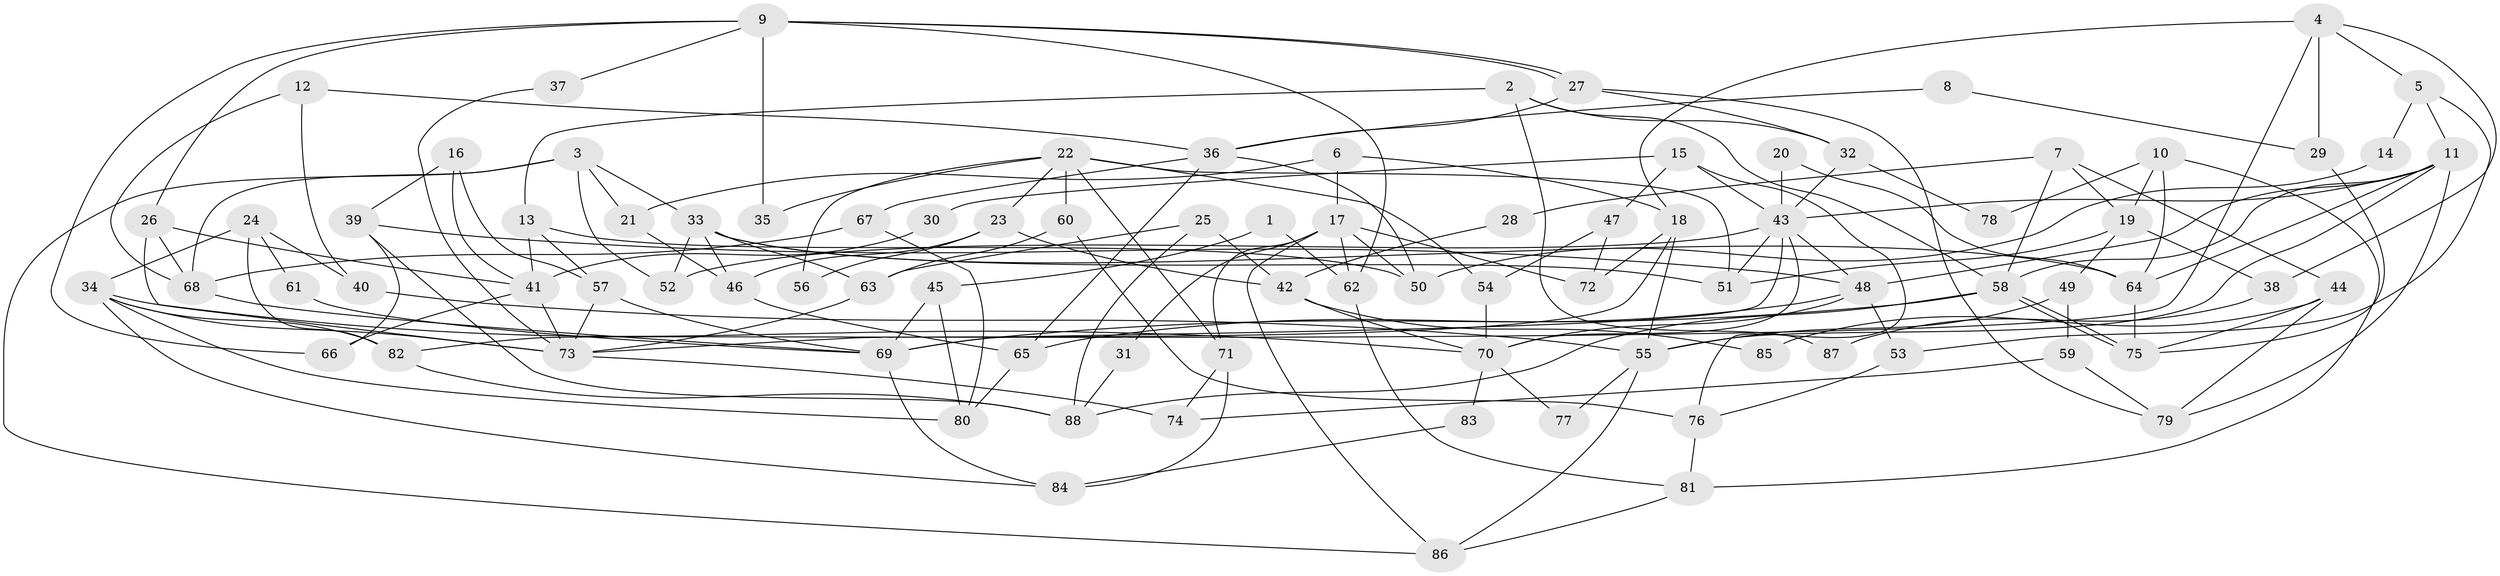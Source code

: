 // coarse degree distribution, {3: 0.17543859649122806, 6: 0.15789473684210525, 5: 0.12280701754385964, 4: 0.21052631578947367, 7: 0.12280701754385964, 9: 0.03508771929824561, 2: 0.10526315789473684, 8: 0.05263157894736842, 14: 0.017543859649122806}
// Generated by graph-tools (version 1.1) at 2025/23/03/03/25 07:23:59]
// undirected, 88 vertices, 176 edges
graph export_dot {
graph [start="1"]
  node [color=gray90,style=filled];
  1;
  2;
  3;
  4;
  5;
  6;
  7;
  8;
  9;
  10;
  11;
  12;
  13;
  14;
  15;
  16;
  17;
  18;
  19;
  20;
  21;
  22;
  23;
  24;
  25;
  26;
  27;
  28;
  29;
  30;
  31;
  32;
  33;
  34;
  35;
  36;
  37;
  38;
  39;
  40;
  41;
  42;
  43;
  44;
  45;
  46;
  47;
  48;
  49;
  50;
  51;
  52;
  53;
  54;
  55;
  56;
  57;
  58;
  59;
  60;
  61;
  62;
  63;
  64;
  65;
  66;
  67;
  68;
  69;
  70;
  71;
  72;
  73;
  74;
  75;
  76;
  77;
  78;
  79;
  80;
  81;
  82;
  83;
  84;
  85;
  86;
  87;
  88;
  1 -- 45;
  1 -- 62;
  2 -- 32;
  2 -- 58;
  2 -- 13;
  2 -- 87;
  3 -- 52;
  3 -- 33;
  3 -- 21;
  3 -- 68;
  3 -- 86;
  4 -- 18;
  4 -- 5;
  4 -- 29;
  4 -- 38;
  4 -- 82;
  5 -- 11;
  5 -- 53;
  5 -- 14;
  6 -- 18;
  6 -- 17;
  6 -- 21;
  7 -- 58;
  7 -- 44;
  7 -- 19;
  7 -- 28;
  8 -- 36;
  8 -- 29;
  9 -- 27;
  9 -- 27;
  9 -- 66;
  9 -- 26;
  9 -- 35;
  9 -- 37;
  9 -- 62;
  10 -- 64;
  10 -- 81;
  10 -- 19;
  10 -- 78;
  11 -- 58;
  11 -- 43;
  11 -- 48;
  11 -- 55;
  11 -- 64;
  11 -- 79;
  12 -- 40;
  12 -- 68;
  12 -- 36;
  13 -- 41;
  13 -- 50;
  13 -- 57;
  14 -- 50;
  15 -- 47;
  15 -- 43;
  15 -- 30;
  15 -- 76;
  16 -- 41;
  16 -- 39;
  16 -- 57;
  17 -- 86;
  17 -- 50;
  17 -- 31;
  17 -- 62;
  17 -- 71;
  17 -- 72;
  18 -- 73;
  18 -- 55;
  18 -- 72;
  19 -- 38;
  19 -- 49;
  19 -- 51;
  20 -- 43;
  20 -- 64;
  21 -- 46;
  22 -- 23;
  22 -- 51;
  22 -- 35;
  22 -- 54;
  22 -- 56;
  22 -- 60;
  22 -- 71;
  23 -- 42;
  23 -- 46;
  23 -- 56;
  24 -- 34;
  24 -- 82;
  24 -- 40;
  24 -- 61;
  25 -- 88;
  25 -- 63;
  25 -- 42;
  26 -- 73;
  26 -- 41;
  26 -- 68;
  27 -- 36;
  27 -- 32;
  27 -- 79;
  28 -- 42;
  29 -- 75;
  30 -- 41;
  31 -- 88;
  32 -- 43;
  32 -- 78;
  33 -- 46;
  33 -- 63;
  33 -- 51;
  33 -- 52;
  33 -- 64;
  34 -- 84;
  34 -- 70;
  34 -- 73;
  34 -- 80;
  34 -- 82;
  36 -- 67;
  36 -- 50;
  36 -- 65;
  37 -- 73;
  38 -- 87;
  39 -- 88;
  39 -- 48;
  39 -- 66;
  40 -- 55;
  41 -- 73;
  41 -- 66;
  42 -- 70;
  42 -- 85;
  43 -- 51;
  43 -- 69;
  43 -- 48;
  43 -- 52;
  43 -- 70;
  44 -- 79;
  44 -- 75;
  44 -- 85;
  45 -- 80;
  45 -- 69;
  46 -- 65;
  47 -- 54;
  47 -- 72;
  48 -- 53;
  48 -- 65;
  48 -- 70;
  49 -- 59;
  49 -- 55;
  53 -- 76;
  54 -- 70;
  55 -- 77;
  55 -- 86;
  57 -- 69;
  57 -- 73;
  58 -- 75;
  58 -- 75;
  58 -- 69;
  58 -- 88;
  59 -- 79;
  59 -- 74;
  60 -- 76;
  60 -- 63;
  61 -- 69;
  62 -- 81;
  63 -- 73;
  64 -- 75;
  65 -- 80;
  67 -- 80;
  67 -- 68;
  68 -- 69;
  69 -- 84;
  70 -- 77;
  70 -- 83;
  71 -- 74;
  71 -- 84;
  73 -- 74;
  76 -- 81;
  81 -- 86;
  82 -- 88;
  83 -- 84;
}
